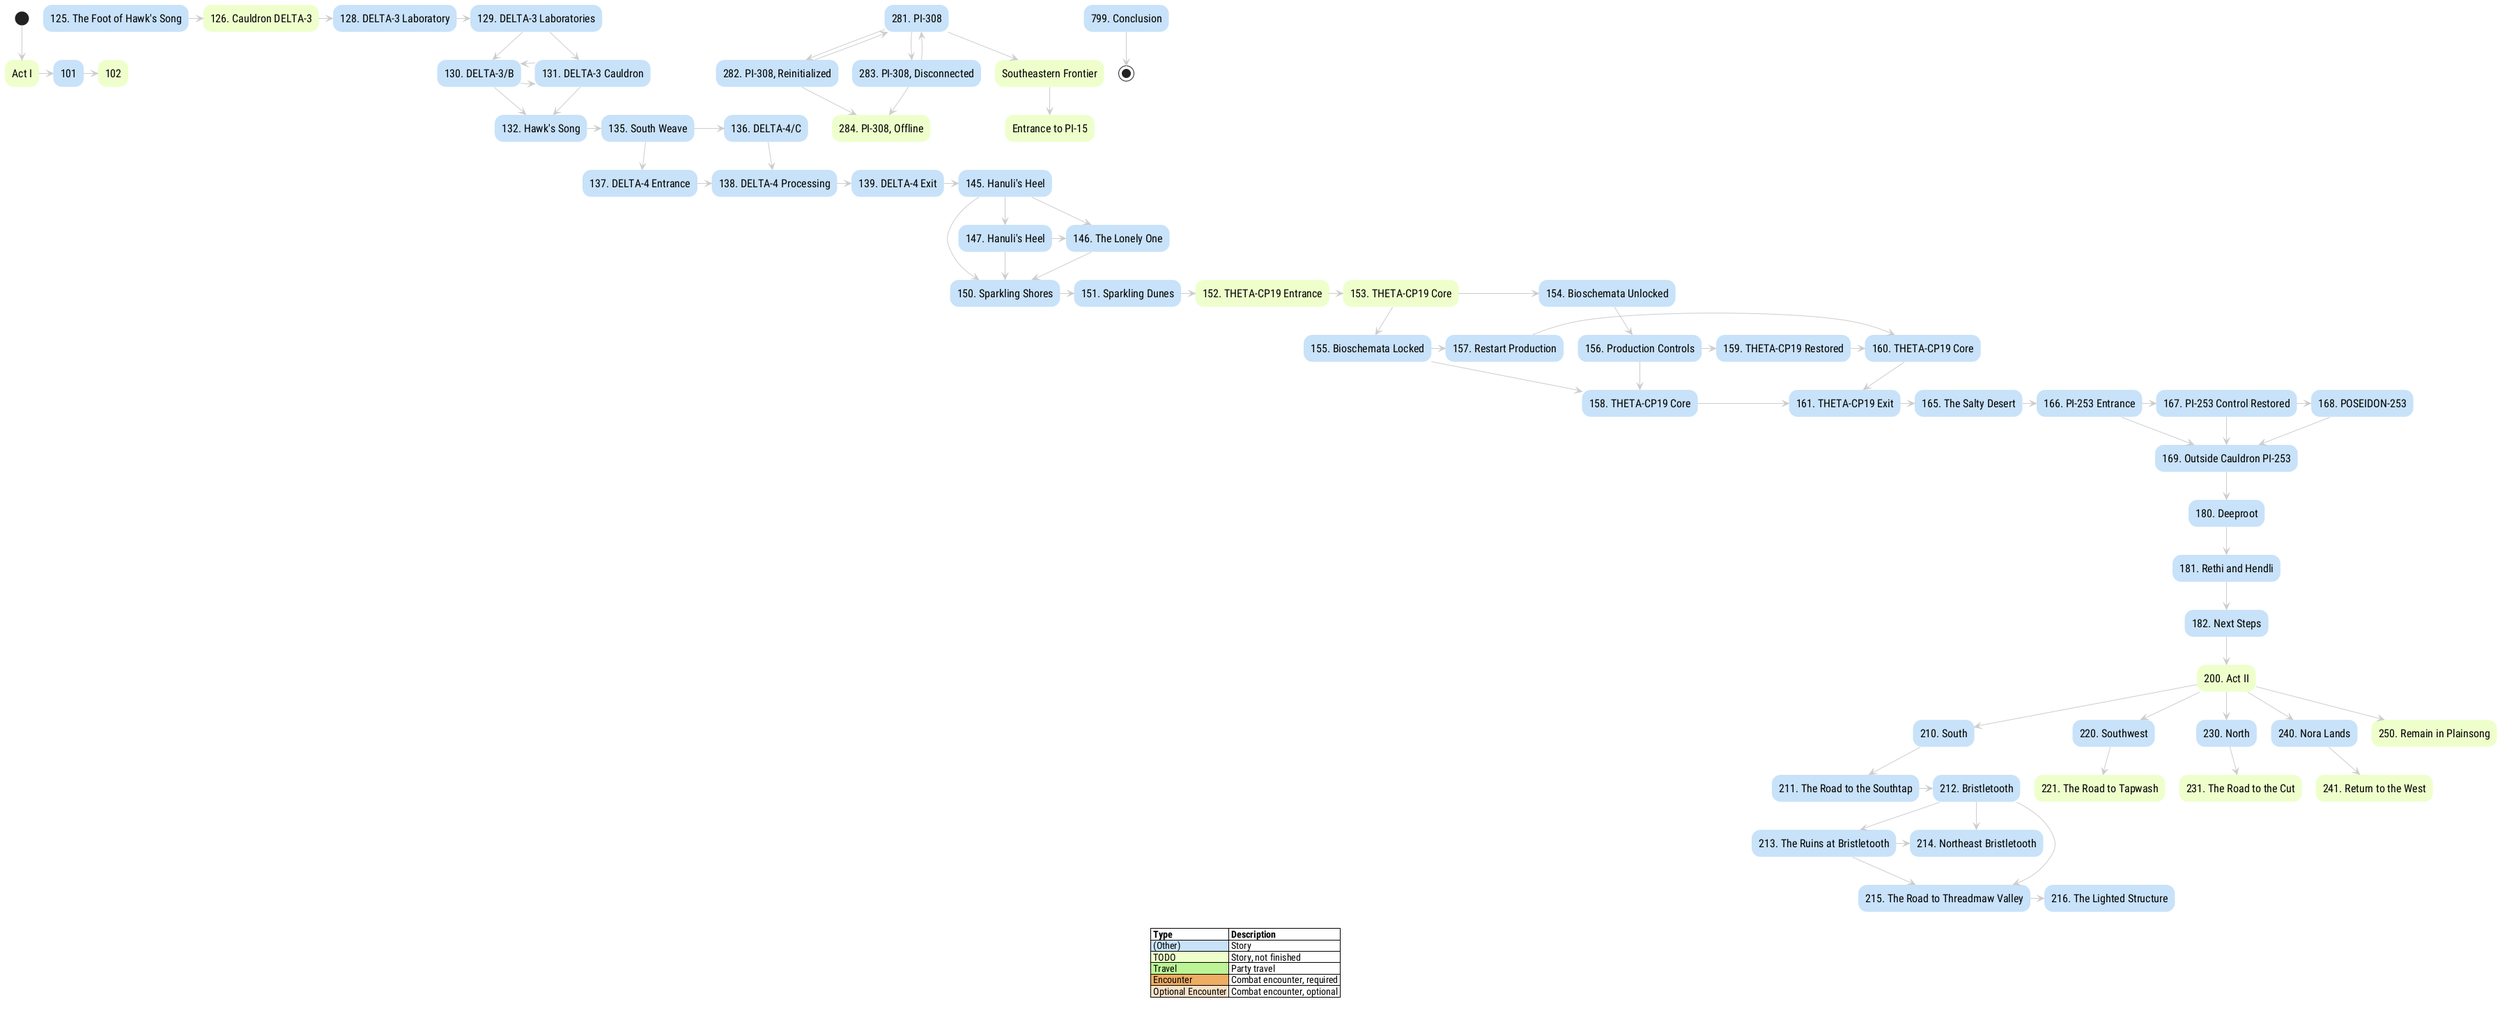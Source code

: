 @startuml

' title Connection Story Graph

skinparam {
	DefaultFontName Roboto Condensed
	DefaultFontSize 16
	shadowing false
	HyperlinkUnderline false
	HyperlinkColor #000000

	
	ArrowColor #cccccc
	BackgroundColor #ffffff
	
	ActivityBackgroundColor #C8E2F9
	ActivityBorderColor #C8E2F9

  ActivityBackgroundColor<<NotStarted>> #ffff99
  ActivityBorderColor<<NotStarted>> #ffff99
  ActivityBackgroundColor<<TODO>> #eeffcc
  ActivityBorderColor<<TODO>> #eeffcc
  ActivityBackgroundColor<<OptionalEncounter>> #F9E2C8
  ActivityBorderColor<<OptionalEncounter>> #F9E2C8
  ActivityBackgroundColor<<Encounter>> #EEAD63
  ActivityBorderColor<<Encounter>> #EEAD63
  ActivityBackgroundColor<<Travel>> #BBF395
  ActivityBorderColor<<Travel>> #BBF395
	LegendBackgroundColor transparent
	LegendBorderColor transparent
	LegendBorderThickness 0
}

(*) --> "[[100-chapter-1.html Act I]]" as e100 <<TODO>>
e100 -> "[[101-sigma-log.html 101]]" as e101 
e101 -> "[[102-deeper-into-sigma.html 102]]" as e102 <<TODO>>
"[[125-hawks-song.html 125. The Foot of Hawk's Song]]" as e125  -> "[[126-delta3.html 126. Cauldron DELTA-3]]" as e126 <<TODO>>
e126 -> "[[128-delta3-voice.html 128. DELTA-3 Laboratory]]" as e128 
e128 -> "[[129-delta3-door.html 129. DELTA-3 Laboratories]]" as e129 
e129 -> "[[130-delta3b.html 130. DELTA-3/B]]" as e130 
e129 --> "[[131-delta3-cauldron.html 131. DELTA-3 Cauldron]]" as e131 
e130 -> e131
e130 --> "[[132-delta3-exit.html 132. Hawk's Song]]" as e132 
e131 -> e130
e131 --> e132
e132 -> "[[135-south-weave.html 135. South Weave]]" as e135 
e135 -> "[[136-delta4c.html 136. DELTA-4/C]]" as e136 
e135 --> "[[137-delta4-entrance.html 137. DELTA-4 Entrance]]" as e137 
e136 -> "[[138-delta4-processing.html 138. DELTA-4 Processing]]" as e138 
e137 -> e138
e138 -> "[[139-delta4-exit.html 139. DELTA-4 Exit]]" as e139 
e139 -> "[[145-hanulis-heel.html 145. Hanuli's Heel]]" as e145 
e145 -> "[[146-lonely-one.html 146. The Lonely One]]" as e146 
e145 --> "[[147-hanulis-heel-cauldron.html 147. Hanuli's Heel]]" as e147 
e145 --> "[[150-sparkling-shores.html 150. Sparkling Shores]]" as e150 
e146 -> e150
e147 -> e146
e147 --> e150
e150 -> "[[151-sparkling-dunes.html 151. Sparkling Dunes]]" as e151 
e151 -> "[[152-theta-cp19-entrance.html 152. THETA-CP19 Entrance]]" as e152 <<TODO>>
e152 -> "[[153-theta-cp19-core.html 153. THETA-CP19 Core]]" as e153 <<TODO>>
e153 -> "[[154-unlocked-bioschemata.html 154. Bioschemata Unlocked]]" as e154 
e153 --> "[[155-locked-bioschemata.html 155. Bioschemata Locked]]" as e155 
e154 -> "[[156-unlocked-production.html 156. Production Controls]]" as e156 
e155 -> "[[157-locked-reset-restart.html 157. Restart Production]]" as e157 
e155 --> "[[158-locked-no-reset.html 158. THETA-CP19 Core]]" as e158 
e156 -> "[[159-unlocked-reset-restart.html 159. THETA-CP19 Restored]]" as e159 
e156 --> e158
e157 -> "[[160-artemis.html 160. THETA-CP19 Core]]" as e160 
e158 -> "[[161-theta-cp19-exit.html 161. THETA-CP19 Exit]]" as e161 
e159 -> e160
e160 -> e161
e161 -> "[[165-salty-desert.html 165. The Salty Desert]]" as e165 
e165 -> "[[166-pi253-entrance.html 166. PI-253 Entrance]]" as e166 
e166 -> "[[167-pi253-control.html 167. PI-253 Control Restored]]" as e167 
e166 --> "[[169-pi253-exit.html 169. Outside Cauldron PI-253]]" as e169 
e167 -> "[[168-pi253-poseidon.html 168. POSEIDON-253]]" as e168 
e167 --> e169
e168 --> e169
e169 --> "[[180-deeproot.html 180. Deeproot]]" as e180 
e180 --> "[[181-executors.html 181. Rethi and Hendli]]" as e181 
e181 --> "[[182-next-steps.html 182. Next Steps]]" as e182 
e182 --> "[[200-chapter-2.html 200. Act II]]" as e200 <<TODO>>
e200 --> "[[210-gulf-coast.html 210. South]]" as e210 
e200 --> "[[220-tenakth-lands.html 220. Southwest]]" as e220 
e200 --> "[[230-banuk-lands.html 230. North]]" as e230 
e200 --> "[[240-west.html 240. Nora Lands]]" as e240 
e200 --> "[[250-plainsong.html 250. Remain in Plainsong]]" as e250 <<TODO>>
e210 --> "[[211-road-to-southtap.html 211. The Road to the Southtap]]" as e211 
e211 -> "[[212-bristletooth.html 212. Bristletooth]]" as e212 
e212 --> "[[213-bristletooth-ruins.html 213. The Ruins at Bristletooth]]" as e213 
e212 --> "[[214-bristletooth-snapmaws.html 214. Northeast Bristletooth]]" as e214 
e212 --> "[[215-threadmaw-valley.html 215. The Road to Threadmaw Valley]]" as e215 
e213 -> e214
e213 --> e215
e215 -> "[[216-lighted-structure.html 216. The Lighted Structure]]" as e216 
e220 --> "[[221-to-tapwash.html 221. The Road to Tapwash]]" as e221 <<TODO>>
e230 --> "[[231-to-the-cut.html 231. The Road to the Cut]]" as e231 <<TODO>>
e240 --> "[[241-return-to-the-sacred-lands.html 241. Return to the West]]" as e241 <<TODO>>
"[[281-pi-308.html 281. PI-308]]" as e281  --> "[[282-pi-308-reinitialize.html 282. PI-308, Reinitialized]]" as e282 
e281 --> "[[283-pi-308-disable-controls.html 283. PI-308, Disconnected]]" as e283 
e281 --> "[[285-pi-308-exit.html Southeastern Frontier]]" as e285 <<TODO>>
e282 --> e281
e282 --> "[[284-pi-308-poseidon.html 284. PI-308, Offline]]" as e284 <<TODO>>
e283 --> e281
e283 --> e284
e285 --> "[[286-pi-15-entrance.html Entrance to PI-15]]" as e286 <<TODO>>
"[[799-conclusion.html 799. Conclusion]]" as e799  --> (*)

legend
|= Type |= Description |
|<#C8E2F9> (Other) | Story |
|<#eeffcc> TODO | Story, not finished |
|<#BBF395> Travel | Party travel |
|<#EEAD63> Encounter | Combat encounter, required |
|<#F9E2C8> Optional Encounter | Combat encounter, optional |
endlegend


@enduml
